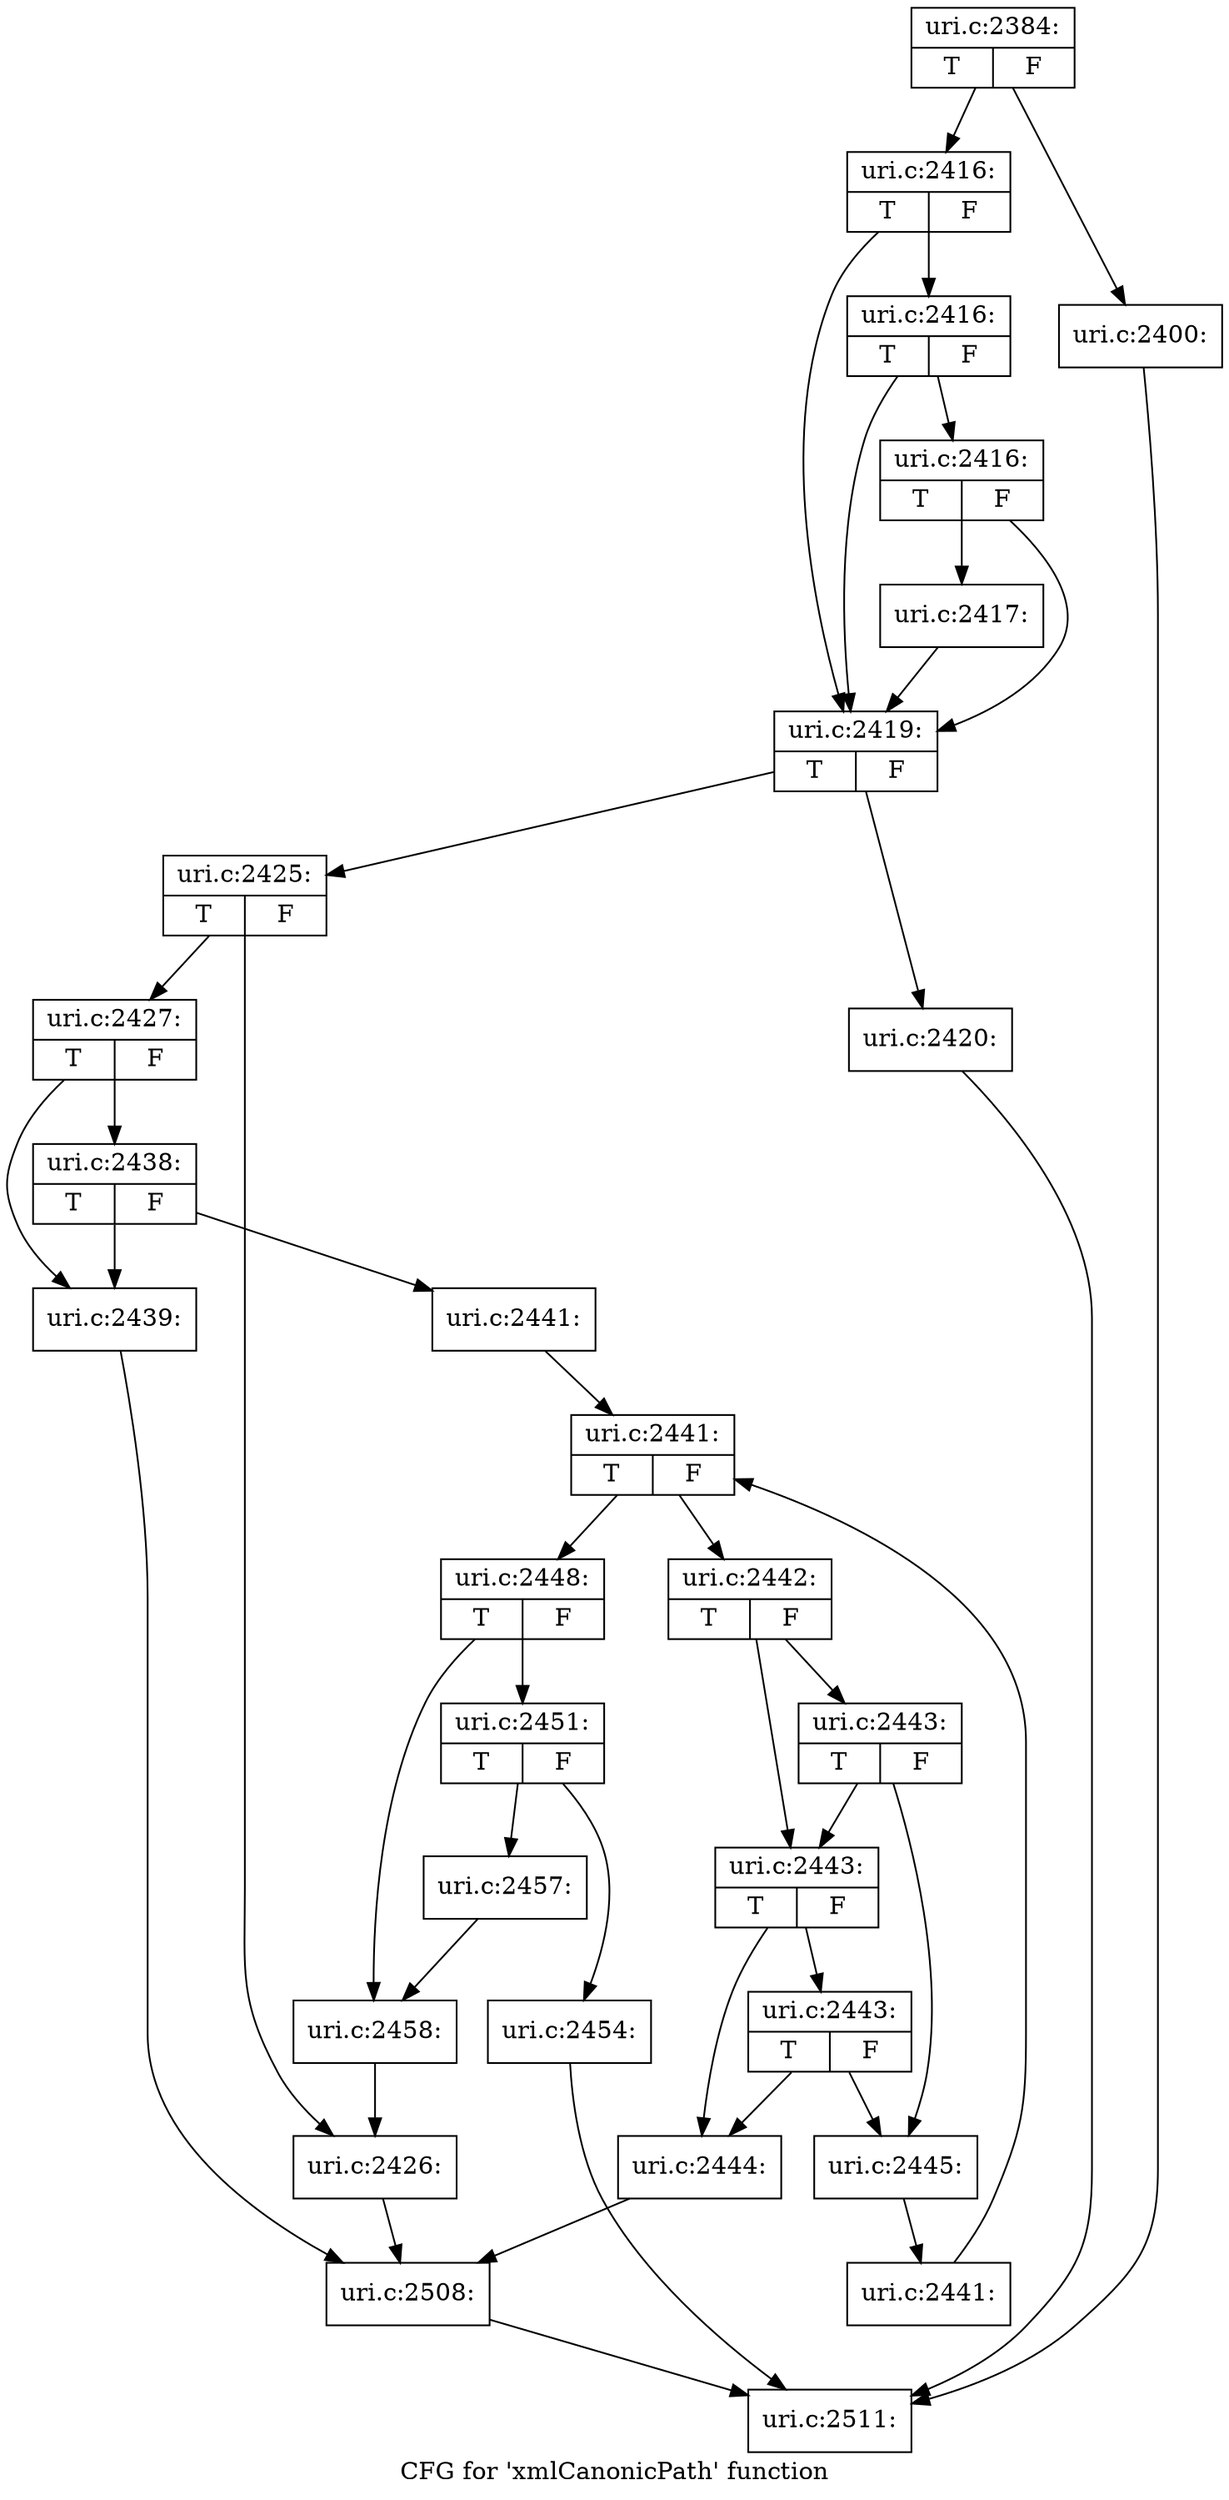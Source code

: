 digraph "CFG for 'xmlCanonicPath' function" {
	label="CFG for 'xmlCanonicPath' function";

	Node0x48d64f0 [shape=record,label="{uri.c:2384:|{<s0>T|<s1>F}}"];
	Node0x48d64f0 -> Node0x48f8b00;
	Node0x48d64f0 -> Node0x48f8b50;
	Node0x48f8b00 [shape=record,label="{uri.c:2400:}"];
	Node0x48f8b00 -> Node0x450fca0;
	Node0x48f8b50 [shape=record,label="{uri.c:2416:|{<s0>T|<s1>F}}"];
	Node0x48f8b50 -> Node0x48f90d0;
	Node0x48f8b50 -> Node0x48f9000;
	Node0x48f90d0 [shape=record,label="{uri.c:2416:|{<s0>T|<s1>F}}"];
	Node0x48f90d0 -> Node0x48f9050;
	Node0x48f90d0 -> Node0x48f9000;
	Node0x48f9050 [shape=record,label="{uri.c:2416:|{<s0>T|<s1>F}}"];
	Node0x48f9050 -> Node0x48f8fb0;
	Node0x48f9050 -> Node0x48f9000;
	Node0x48f8fb0 [shape=record,label="{uri.c:2417:}"];
	Node0x48f8fb0 -> Node0x48f9000;
	Node0x48f9000 [shape=record,label="{uri.c:2419:|{<s0>T|<s1>F}}"];
	Node0x48f9000 -> Node0x48f9f00;
	Node0x48f9000 -> Node0x48f9f50;
	Node0x48f9f00 [shape=record,label="{uri.c:2420:}"];
	Node0x48f9f00 -> Node0x450fca0;
	Node0x48f9f50 [shape=record,label="{uri.c:2425:|{<s0>T|<s1>F}}"];
	Node0x48f9f50 -> Node0x48fb490;
	Node0x48f9f50 -> Node0x47a61d0;
	Node0x48fb490 [shape=record,label="{uri.c:2427:|{<s0>T|<s1>F}}"];
	Node0x48fb490 -> Node0x4859140;
	Node0x48fb490 -> Node0x48591e0;
	Node0x48591e0 [shape=record,label="{uri.c:2438:|{<s0>T|<s1>F}}"];
	Node0x48591e0 -> Node0x4859140;
	Node0x48591e0 -> Node0x4859190;
	Node0x4859140 [shape=record,label="{uri.c:2439:}"];
	Node0x4859140 -> Node0x48595d0;
	Node0x4859190 [shape=record,label="{uri.c:2441:}"];
	Node0x4859190 -> Node0x485a150;
	Node0x485a150 [shape=record,label="{uri.c:2441:|{<s0>T|<s1>F}}"];
	Node0x485a150 -> Node0x485a450;
	Node0x485a150 -> Node0x4859ff0;
	Node0x485a450 [shape=record,label="{uri.c:2442:|{<s0>T|<s1>F}}"];
	Node0x485a450 -> Node0x48ffa90;
	Node0x485a450 -> Node0x48ffa10;
	Node0x48ffa90 [shape=record,label="{uri.c:2443:|{<s0>T|<s1>F}}"];
	Node0x48ffa90 -> Node0x48ff9c0;
	Node0x48ffa90 -> Node0x48ffa10;
	Node0x48ffa10 [shape=record,label="{uri.c:2443:|{<s0>T|<s1>F}}"];
	Node0x48ffa10 -> Node0x4900030;
	Node0x48ffa10 -> Node0x48ff970;
	Node0x4900030 [shape=record,label="{uri.c:2443:|{<s0>T|<s1>F}}"];
	Node0x4900030 -> Node0x48ff9c0;
	Node0x4900030 -> Node0x48ff970;
	Node0x48ff970 [shape=record,label="{uri.c:2444:}"];
	Node0x48ff970 -> Node0x48595d0;
	Node0x48ff9c0 [shape=record,label="{uri.c:2445:}"];
	Node0x48ff9c0 -> Node0x485a3c0;
	Node0x485a3c0 [shape=record,label="{uri.c:2441:}"];
	Node0x485a3c0 -> Node0x485a150;
	Node0x4859ff0 [shape=record,label="{uri.c:2448:|{<s0>T|<s1>F}}"];
	Node0x4859ff0 -> Node0x4900de0;
	Node0x4859ff0 -> Node0x4900e30;
	Node0x4900de0 [shape=record,label="{uri.c:2451:|{<s0>T|<s1>F}}"];
	Node0x4900de0 -> Node0x49013f0;
	Node0x4900de0 -> Node0x4901440;
	Node0x49013f0 [shape=record,label="{uri.c:2454:}"];
	Node0x49013f0 -> Node0x450fca0;
	Node0x4901440 [shape=record,label="{uri.c:2457:}"];
	Node0x4901440 -> Node0x4900e30;
	Node0x4900e30 [shape=record,label="{uri.c:2458:}"];
	Node0x4900e30 -> Node0x47a61d0;
	Node0x47a61d0 [shape=record,label="{uri.c:2426:}"];
	Node0x47a61d0 -> Node0x48595d0;
	Node0x48595d0 [shape=record,label="{uri.c:2508:}"];
	Node0x48595d0 -> Node0x450fca0;
	Node0x450fca0 [shape=record,label="{uri.c:2511:}"];
}
